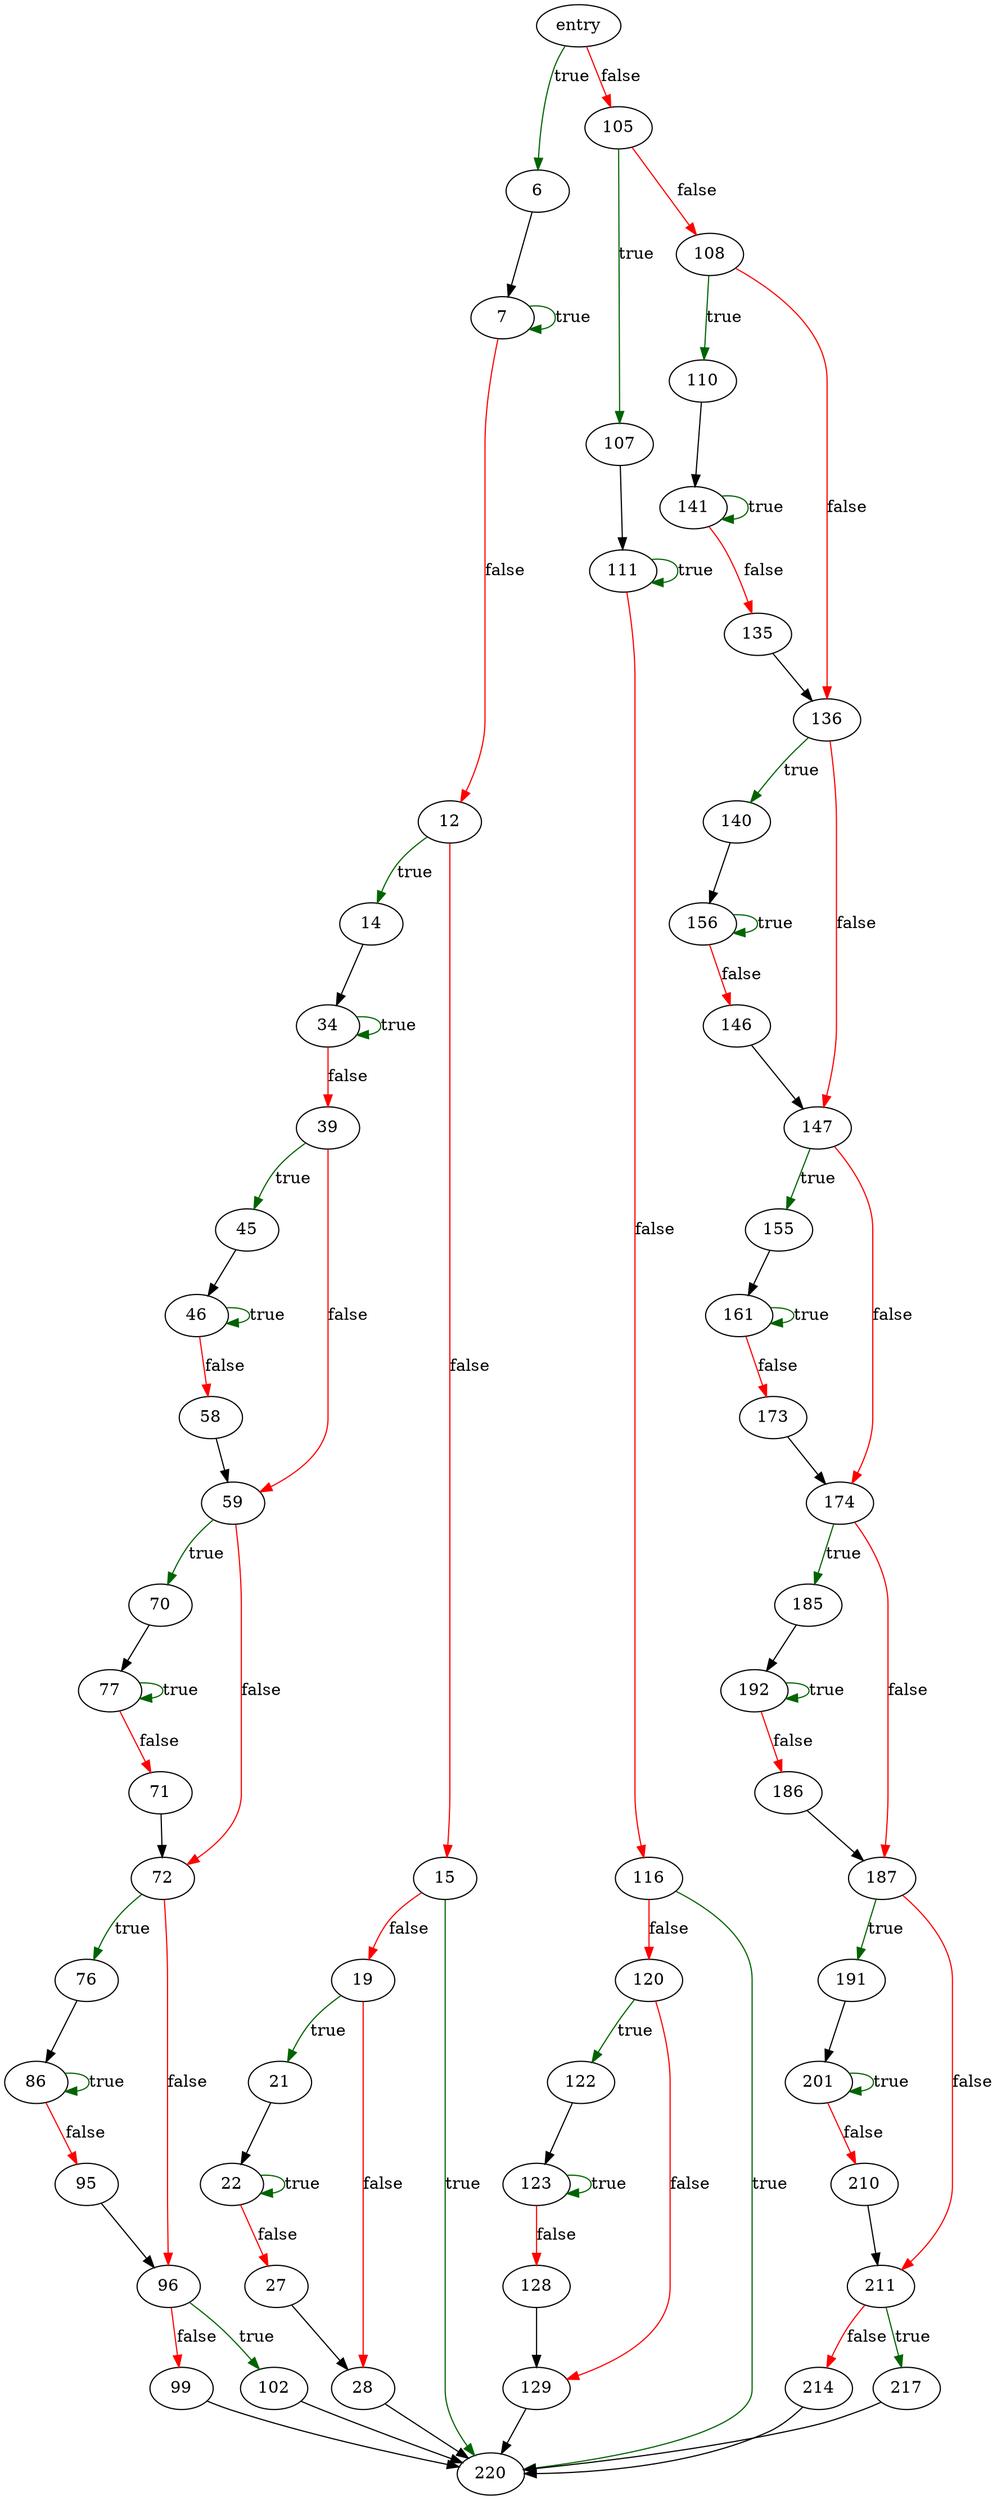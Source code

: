 digraph "strintcmp" {
	// Node definitions.
	2 [label=entry];
	6;
	7;
	12;
	14;
	15;
	19;
	21;
	22;
	27;
	28;
	34;
	39;
	45;
	46;
	58;
	59;
	70;
	71;
	72;
	76;
	77;
	86;
	95;
	96;
	99;
	102;
	105;
	107;
	108;
	110;
	111;
	116;
	120;
	122;
	123;
	128;
	129;
	135;
	136;
	140;
	141;
	146;
	147;
	155;
	156;
	161;
	173;
	174;
	185;
	186;
	187;
	191;
	192;
	201;
	210;
	211;
	214;
	217;
	220;

	// Edge definitions.
	2 -> 6 [
		color=darkgreen
		label=true
	];
	2 -> 105 [
		color=red
		label=false
	];
	6 -> 7;
	7 -> 7 [
		color=darkgreen
		label=true
	];
	7 -> 12 [
		color=red
		label=false
	];
	12 -> 14 [
		color=darkgreen
		label=true
	];
	12 -> 15 [
		color=red
		label=false
	];
	14 -> 34;
	15 -> 19 [
		color=red
		label=false
	];
	15 -> 220 [
		color=darkgreen
		label=true
	];
	19 -> 21 [
		color=darkgreen
		label=true
	];
	19 -> 28 [
		color=red
		label=false
	];
	21 -> 22;
	22 -> 22 [
		color=darkgreen
		label=true
	];
	22 -> 27 [
		color=red
		label=false
	];
	27 -> 28;
	28 -> 220;
	34 -> 34 [
		color=darkgreen
		label=true
	];
	34 -> 39 [
		color=red
		label=false
	];
	39 -> 45 [
		color=darkgreen
		label=true
	];
	39 -> 59 [
		color=red
		label=false
	];
	45 -> 46;
	46 -> 46 [
		color=darkgreen
		label=true
	];
	46 -> 58 [
		color=red
		label=false
	];
	58 -> 59;
	59 -> 70 [
		color=darkgreen
		label=true
	];
	59 -> 72 [
		color=red
		label=false
	];
	70 -> 77;
	71 -> 72;
	72 -> 76 [
		color=darkgreen
		label=true
	];
	72 -> 96 [
		color=red
		label=false
	];
	76 -> 86;
	77 -> 71 [
		color=red
		label=false
	];
	77 -> 77 [
		color=darkgreen
		label=true
	];
	86 -> 86 [
		color=darkgreen
		label=true
	];
	86 -> 95 [
		color=red
		label=false
	];
	95 -> 96;
	96 -> 99 [
		color=red
		label=false
	];
	96 -> 102 [
		color=darkgreen
		label=true
	];
	99 -> 220;
	102 -> 220;
	105 -> 107 [
		color=darkgreen
		label=true
	];
	105 -> 108 [
		color=red
		label=false
	];
	107 -> 111;
	108 -> 110 [
		color=darkgreen
		label=true
	];
	108 -> 136 [
		color=red
		label=false
	];
	110 -> 141;
	111 -> 111 [
		color=darkgreen
		label=true
	];
	111 -> 116 [
		color=red
		label=false
	];
	116 -> 120 [
		color=red
		label=false
	];
	116 -> 220 [
		color=darkgreen
		label=true
	];
	120 -> 122 [
		color=darkgreen
		label=true
	];
	120 -> 129 [
		color=red
		label=false
	];
	122 -> 123;
	123 -> 123 [
		color=darkgreen
		label=true
	];
	123 -> 128 [
		color=red
		label=false
	];
	128 -> 129;
	129 -> 220;
	135 -> 136;
	136 -> 140 [
		color=darkgreen
		label=true
	];
	136 -> 147 [
		color=red
		label=false
	];
	140 -> 156;
	141 -> 135 [
		color=red
		label=false
	];
	141 -> 141 [
		color=darkgreen
		label=true
	];
	146 -> 147;
	147 -> 155 [
		color=darkgreen
		label=true
	];
	147 -> 174 [
		color=red
		label=false
	];
	155 -> 161;
	156 -> 146 [
		color=red
		label=false
	];
	156 -> 156 [
		color=darkgreen
		label=true
	];
	161 -> 161 [
		color=darkgreen
		label=true
	];
	161 -> 173 [
		color=red
		label=false
	];
	173 -> 174;
	174 -> 185 [
		color=darkgreen
		label=true
	];
	174 -> 187 [
		color=red
		label=false
	];
	185 -> 192;
	186 -> 187;
	187 -> 191 [
		color=darkgreen
		label=true
	];
	187 -> 211 [
		color=red
		label=false
	];
	191 -> 201;
	192 -> 186 [
		color=red
		label=false
	];
	192 -> 192 [
		color=darkgreen
		label=true
	];
	201 -> 201 [
		color=darkgreen
		label=true
	];
	201 -> 210 [
		color=red
		label=false
	];
	210 -> 211;
	211 -> 214 [
		color=red
		label=false
	];
	211 -> 217 [
		color=darkgreen
		label=true
	];
	214 -> 220;
	217 -> 220;
}